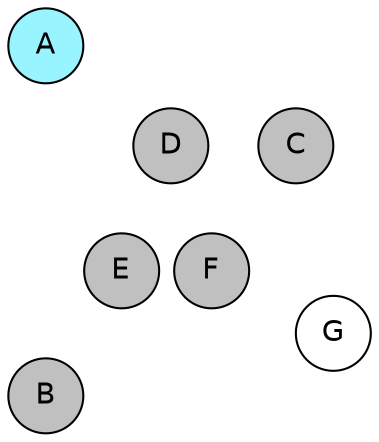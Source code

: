 
graph {

layout = circo;
mindist = .1

node [shape = circle, fontname = Helvetica, margin = 0, style = filled]
edge [style=invis]

subgraph 1 {
	E -- F -- F# -- G -- G# -- A -- A# -- B -- C -- C# -- D -- D# -- E
}

C [fillcolor = gray];
C# [fillcolor = gray];
D [fillcolor = gray];
D# [fillcolor = white];
E [fillcolor = gray];
F [fillcolor = gray];
F# [fillcolor = gray];
G [fillcolor = white];
G# [fillcolor = white];
A [fillcolor = cadetblue1];
A# [fillcolor = white];
B [fillcolor = gray];
}
